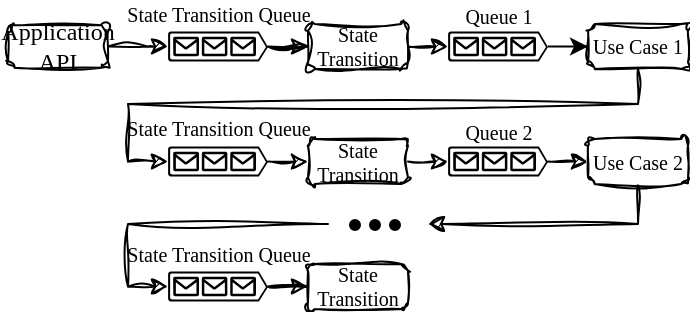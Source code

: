 <mxfile version="24.4.7" type="device">
  <diagram name="Seite-1" id="fj3HExzc0poEgquorZxH">
    <mxGraphModel dx="691" dy="382" grid="1" gridSize="10" guides="1" tooltips="1" connect="1" arrows="1" fold="1" page="1" pageScale="1" pageWidth="827" pageHeight="1169" math="0" shadow="0">
      <root>
        <mxCell id="0" />
        <mxCell id="1" parent="0" />
        <mxCell id="nSjr75S0ceOl_vQVc9rQ-38" style="edgeStyle=orthogonalEdgeStyle;rounded=0;orthogonalLoop=1;jettySize=auto;html=1;entryX=0;entryY=0.5;entryDx=0;entryDy=0;sketch=1;curveFitting=1;jiggle=2;" edge="1" parent="1" source="nSjr75S0ceOl_vQVc9rQ-1" target="nSjr75S0ceOl_vQVc9rQ-22">
          <mxGeometry relative="1" as="geometry" />
        </mxCell>
        <mxCell id="nSjr75S0ceOl_vQVc9rQ-1" value="State Transition Queue" style="aspect=fixed;pointerEvents=1;shadow=0;dashed=0;html=1;strokeColor=none;labelPosition=center;verticalLabelPosition=top;verticalAlign=bottom;align=center;fillColor=#000000;shape=mxgraph.azure.queue_generic;fontSize=10;fontFamily=Just Another Hand;fontSource=https%3A%2F%2Ffonts.googleapis.com%2Fcss%3Ffamily%3DJust%2BAnother%2BHand;" vertex="1" parent="1">
          <mxGeometry x="170" y="183.75" width="50" height="15" as="geometry" />
        </mxCell>
        <mxCell id="nSjr75S0ceOl_vQVc9rQ-22" value="State Transition" style="rounded=1;whiteSpace=wrap;html=1;fontSize=10;fontFamily=Just Another Hand;fontSource=https%3A%2F%2Ffonts.googleapis.com%2Fcss%3Ffamily%3DJust%2BAnother%2BHand;sketch=1;curveFitting=1;jiggle=2;" vertex="1" parent="1">
          <mxGeometry x="240" y="180" width="50" height="22.5" as="geometry" />
        </mxCell>
        <mxCell id="nSjr75S0ceOl_vQVc9rQ-40" style="edgeStyle=orthogonalEdgeStyle;rounded=0;orthogonalLoop=1;jettySize=auto;html=1;entryX=0;entryY=0.5;entryDx=0;entryDy=0;" edge="1" parent="1" source="nSjr75S0ceOl_vQVc9rQ-2" target="nSjr75S0ceOl_vQVc9rQ-5">
          <mxGeometry relative="1" as="geometry" />
        </mxCell>
        <mxCell id="nSjr75S0ceOl_vQVc9rQ-2" value="Queue 1" style="aspect=fixed;pointerEvents=1;shadow=0;dashed=0;html=1;strokeColor=none;labelPosition=center;verticalLabelPosition=top;verticalAlign=middle;align=center;fillColor=#000000;shape=mxgraph.azure.queue_generic;fontSize=10;fontFamily=Just Another Hand;fontSource=https%3A%2F%2Ffonts.googleapis.com%2Fcss%3Ffamily%3DJust%2BAnother%2BHand;horizontal=1;" vertex="1" parent="1">
          <mxGeometry x="310" y="183.75" width="50" height="15" as="geometry" />
        </mxCell>
        <mxCell id="nSjr75S0ceOl_vQVc9rQ-45" style="edgeStyle=orthogonalEdgeStyle;rounded=0;orthogonalLoop=1;jettySize=auto;html=1;sketch=1;curveFitting=1;jiggle=2;" edge="1" parent="1" source="nSjr75S0ceOl_vQVc9rQ-4" target="nSjr75S0ceOl_vQVc9rQ-6">
          <mxGeometry relative="1" as="geometry" />
        </mxCell>
        <mxCell id="nSjr75S0ceOl_vQVc9rQ-4" value="Queue 2" style="aspect=fixed;pointerEvents=1;shadow=0;dashed=0;html=1;strokeColor=none;labelPosition=center;verticalLabelPosition=top;verticalAlign=middle;align=center;fillColor=#000000;shape=mxgraph.azure.queue_generic;fontSize=10;fontFamily=Just Another Hand;fontSource=https%3A%2F%2Ffonts.googleapis.com%2Fcss%3Ffamily%3DJust%2BAnother%2BHand;" vertex="1" parent="1">
          <mxGeometry x="310" y="241.25" width="50" height="15" as="geometry" />
        </mxCell>
        <mxCell id="nSjr75S0ceOl_vQVc9rQ-5" value="Use Case 1" style="rounded=1;whiteSpace=wrap;html=1;fontSize=10;fontFamily=Just Another Hand;fontSource=https%3A%2F%2Ffonts.googleapis.com%2Fcss%3Ffamily%3DJust%2BAnother%2BHand;sketch=1;curveFitting=1;jiggle=2;" vertex="1" parent="1">
          <mxGeometry x="380" y="180" width="50" height="22.5" as="geometry" />
        </mxCell>
        <mxCell id="nSjr75S0ceOl_vQVc9rQ-46" style="edgeStyle=orthogonalEdgeStyle;rounded=0;orthogonalLoop=1;jettySize=auto;html=1;sketch=1;curveFitting=1;jiggle=2;entryX=0;entryY=0.5;entryDx=0;entryDy=0;entryPerimeter=0;" edge="1" parent="1" target="nSjr75S0ceOl_vQVc9rQ-57">
          <mxGeometry relative="1" as="geometry">
            <mxPoint x="170" y="300" as="targetPoint" />
            <mxPoint x="250" y="280" as="sourcePoint" />
            <Array as="points">
              <mxPoint x="150" y="280" />
              <mxPoint x="150" y="311" />
            </Array>
          </mxGeometry>
        </mxCell>
        <mxCell id="nSjr75S0ceOl_vQVc9rQ-53" style="edgeStyle=orthogonalEdgeStyle;rounded=0;orthogonalLoop=1;jettySize=auto;html=1;sketch=1;curveFitting=1;jiggle=2;" edge="1" parent="1" source="nSjr75S0ceOl_vQVc9rQ-6">
          <mxGeometry relative="1" as="geometry">
            <mxPoint x="300" y="280" as="targetPoint" />
            <Array as="points">
              <mxPoint x="405" y="280" />
            </Array>
          </mxGeometry>
        </mxCell>
        <mxCell id="nSjr75S0ceOl_vQVc9rQ-6" value="Use Case 2" style="rounded=1;whiteSpace=wrap;html=1;fontSize=10;fontFamily=Just Another Hand;fontSource=https%3A%2F%2Ffonts.googleapis.com%2Fcss%3Ffamily%3DJust%2BAnother%2BHand;sketch=1;curveFitting=1;jiggle=2;" vertex="1" parent="1">
          <mxGeometry x="380" y="237.5" width="50" height="22.5" as="geometry" />
        </mxCell>
        <mxCell id="nSjr75S0ceOl_vQVc9rQ-34" value="State Transition Queue" style="aspect=fixed;pointerEvents=1;shadow=0;dashed=0;html=1;strokeColor=none;labelPosition=center;verticalLabelPosition=top;verticalAlign=bottom;align=center;fillColor=#000000;shape=mxgraph.azure.queue_generic;fontSize=10;fontFamily=Just Another Hand;fontSource=https%3A%2F%2Ffonts.googleapis.com%2Fcss%3Ffamily%3DJust%2BAnother%2BHand;" vertex="1" parent="1">
          <mxGeometry x="170" y="241.25" width="50" height="15" as="geometry" />
        </mxCell>
        <mxCell id="nSjr75S0ceOl_vQVc9rQ-35" value="State Transition" style="rounded=1;whiteSpace=wrap;html=1;fontSize=10;fontFamily=Just Another Hand;fontSource=https%3A%2F%2Ffonts.googleapis.com%2Fcss%3Ffamily%3DJust%2BAnother%2BHand;sketch=1;curveFitting=1;jiggle=2;" vertex="1" parent="1">
          <mxGeometry x="240" y="237.5" width="50" height="22.5" as="geometry" />
        </mxCell>
        <mxCell id="nSjr75S0ceOl_vQVc9rQ-36" value="Application API" style="rounded=1;whiteSpace=wrap;html=1;sketch=1;curveFitting=1;jiggle=2;fontFamily=Just Another Hand;fontSource=https%3A%2F%2Ffonts.googleapis.com%2Fcss%3Ffamily%3DJust%2BAnother%2BHand;" vertex="1" parent="1">
          <mxGeometry x="90" y="180.63" width="50" height="21.25" as="geometry" />
        </mxCell>
        <mxCell id="nSjr75S0ceOl_vQVc9rQ-37" style="edgeStyle=orthogonalEdgeStyle;rounded=0;orthogonalLoop=1;jettySize=auto;html=1;entryX=0;entryY=0.5;entryDx=0;entryDy=0;entryPerimeter=0;sketch=1;curveFitting=1;jiggle=2;" edge="1" parent="1" source="nSjr75S0ceOl_vQVc9rQ-36" target="nSjr75S0ceOl_vQVc9rQ-1">
          <mxGeometry relative="1" as="geometry" />
        </mxCell>
        <mxCell id="nSjr75S0ceOl_vQVc9rQ-39" style="edgeStyle=orthogonalEdgeStyle;rounded=0;orthogonalLoop=1;jettySize=auto;html=1;entryX=0;entryY=0.5;entryDx=0;entryDy=0;entryPerimeter=0;sketch=1;curveFitting=1;jiggle=2;" edge="1" parent="1" source="nSjr75S0ceOl_vQVc9rQ-22" target="nSjr75S0ceOl_vQVc9rQ-2">
          <mxGeometry relative="1" as="geometry" />
        </mxCell>
        <mxCell id="nSjr75S0ceOl_vQVc9rQ-41" style="edgeStyle=orthogonalEdgeStyle;rounded=0;orthogonalLoop=1;jettySize=auto;html=1;entryX=0;entryY=0.5;entryDx=0;entryDy=0;entryPerimeter=0;sketch=1;curveFitting=1;jiggle=2;" edge="1" parent="1" source="nSjr75S0ceOl_vQVc9rQ-5" target="nSjr75S0ceOl_vQVc9rQ-34">
          <mxGeometry relative="1" as="geometry">
            <Array as="points">
              <mxPoint x="405" y="220" />
              <mxPoint x="150" y="220" />
              <mxPoint x="150" y="249" />
            </Array>
          </mxGeometry>
        </mxCell>
        <mxCell id="nSjr75S0ceOl_vQVc9rQ-44" style="edgeStyle=orthogonalEdgeStyle;rounded=0;orthogonalLoop=1;jettySize=auto;html=1;entryX=0;entryY=0.5;entryDx=0;entryDy=0;entryPerimeter=0;sketch=1;curveFitting=1;jiggle=2;" edge="1" parent="1" source="nSjr75S0ceOl_vQVc9rQ-35" target="nSjr75S0ceOl_vQVc9rQ-4">
          <mxGeometry relative="1" as="geometry" />
        </mxCell>
        <mxCell id="nSjr75S0ceOl_vQVc9rQ-47" value="" style="group;fontSize=10;fontFamily=Just Another Hand;fontSource=https%3A%2F%2Ffonts.googleapis.com%2Fcss%3Ffamily%3DJust%2BAnother%2BHand;rotation=90;" vertex="1" connectable="0" parent="1">
          <mxGeometry x="271" y="268" width="5" height="25" as="geometry" />
        </mxCell>
        <mxCell id="nSjr75S0ceOl_vQVc9rQ-48" value="" style="ellipse;whiteSpace=wrap;html=1;aspect=fixed;fillColor=#000000;fontSize=10;fontFamily=Just Another Hand;fontSource=https%3A%2F%2Ffonts.googleapis.com%2Fcss%3Ffamily%3DJust%2BAnother%2BHand;rotation=90;" vertex="1" parent="nSjr75S0ceOl_vQVc9rQ-47">
          <mxGeometry x="10" y="10" width="5" height="5" as="geometry" />
        </mxCell>
        <mxCell id="nSjr75S0ceOl_vQVc9rQ-49" value="" style="ellipse;whiteSpace=wrap;html=1;aspect=fixed;fillColor=#000000;fontSize=10;fontFamily=Just Another Hand;fontSource=https%3A%2F%2Ffonts.googleapis.com%2Fcss%3Ffamily%3DJust%2BAnother%2BHand;rotation=90;" vertex="1" parent="nSjr75S0ceOl_vQVc9rQ-47">
          <mxGeometry y="10" width="5" height="5" as="geometry" />
        </mxCell>
        <mxCell id="nSjr75S0ceOl_vQVc9rQ-50" value="" style="ellipse;whiteSpace=wrap;html=1;aspect=fixed;fillColor=#000000;fontSize=10;fontFamily=Just Another Hand;fontSource=https%3A%2F%2Ffonts.googleapis.com%2Fcss%3Ffamily%3DJust%2BAnother%2BHand;rotation=90;" vertex="1" parent="nSjr75S0ceOl_vQVc9rQ-47">
          <mxGeometry x="-10" y="10" width="5" height="5" as="geometry" />
        </mxCell>
        <mxCell id="nSjr75S0ceOl_vQVc9rQ-56" style="edgeStyle=orthogonalEdgeStyle;rounded=0;orthogonalLoop=1;jettySize=auto;html=1;entryX=0;entryY=0.5;entryDx=0;entryDy=0;sketch=1;curveFitting=1;jiggle=2;" edge="1" parent="1" source="nSjr75S0ceOl_vQVc9rQ-57" target="nSjr75S0ceOl_vQVc9rQ-58">
          <mxGeometry relative="1" as="geometry" />
        </mxCell>
        <mxCell id="nSjr75S0ceOl_vQVc9rQ-57" value="State Transition Queue" style="aspect=fixed;pointerEvents=1;shadow=0;dashed=0;html=1;strokeColor=none;labelPosition=center;verticalLabelPosition=top;verticalAlign=bottom;align=center;fillColor=#000000;shape=mxgraph.azure.queue_generic;fontSize=10;fontFamily=Just Another Hand;fontSource=https%3A%2F%2Ffonts.googleapis.com%2Fcss%3Ffamily%3DJust%2BAnother%2BHand;" vertex="1" parent="1">
          <mxGeometry x="170" y="303.75" width="50" height="15" as="geometry" />
        </mxCell>
        <mxCell id="nSjr75S0ceOl_vQVc9rQ-58" value="State Transition" style="rounded=1;whiteSpace=wrap;html=1;fontSize=10;fontFamily=Just Another Hand;fontSource=https%3A%2F%2Ffonts.googleapis.com%2Fcss%3Ffamily%3DJust%2BAnother%2BHand;sketch=1;curveFitting=1;jiggle=2;" vertex="1" parent="1">
          <mxGeometry x="240" y="300" width="50" height="22.5" as="geometry" />
        </mxCell>
        <mxCell id="nSjr75S0ceOl_vQVc9rQ-59" style="edgeStyle=orthogonalEdgeStyle;rounded=0;orthogonalLoop=1;jettySize=auto;html=1;entryX=-0.001;entryY=0.535;entryDx=0;entryDy=0;entryPerimeter=0;sketch=1;curveFitting=1;jiggle=2;" edge="1" parent="1" source="nSjr75S0ceOl_vQVc9rQ-34" target="nSjr75S0ceOl_vQVc9rQ-35">
          <mxGeometry relative="1" as="geometry" />
        </mxCell>
      </root>
    </mxGraphModel>
  </diagram>
</mxfile>
